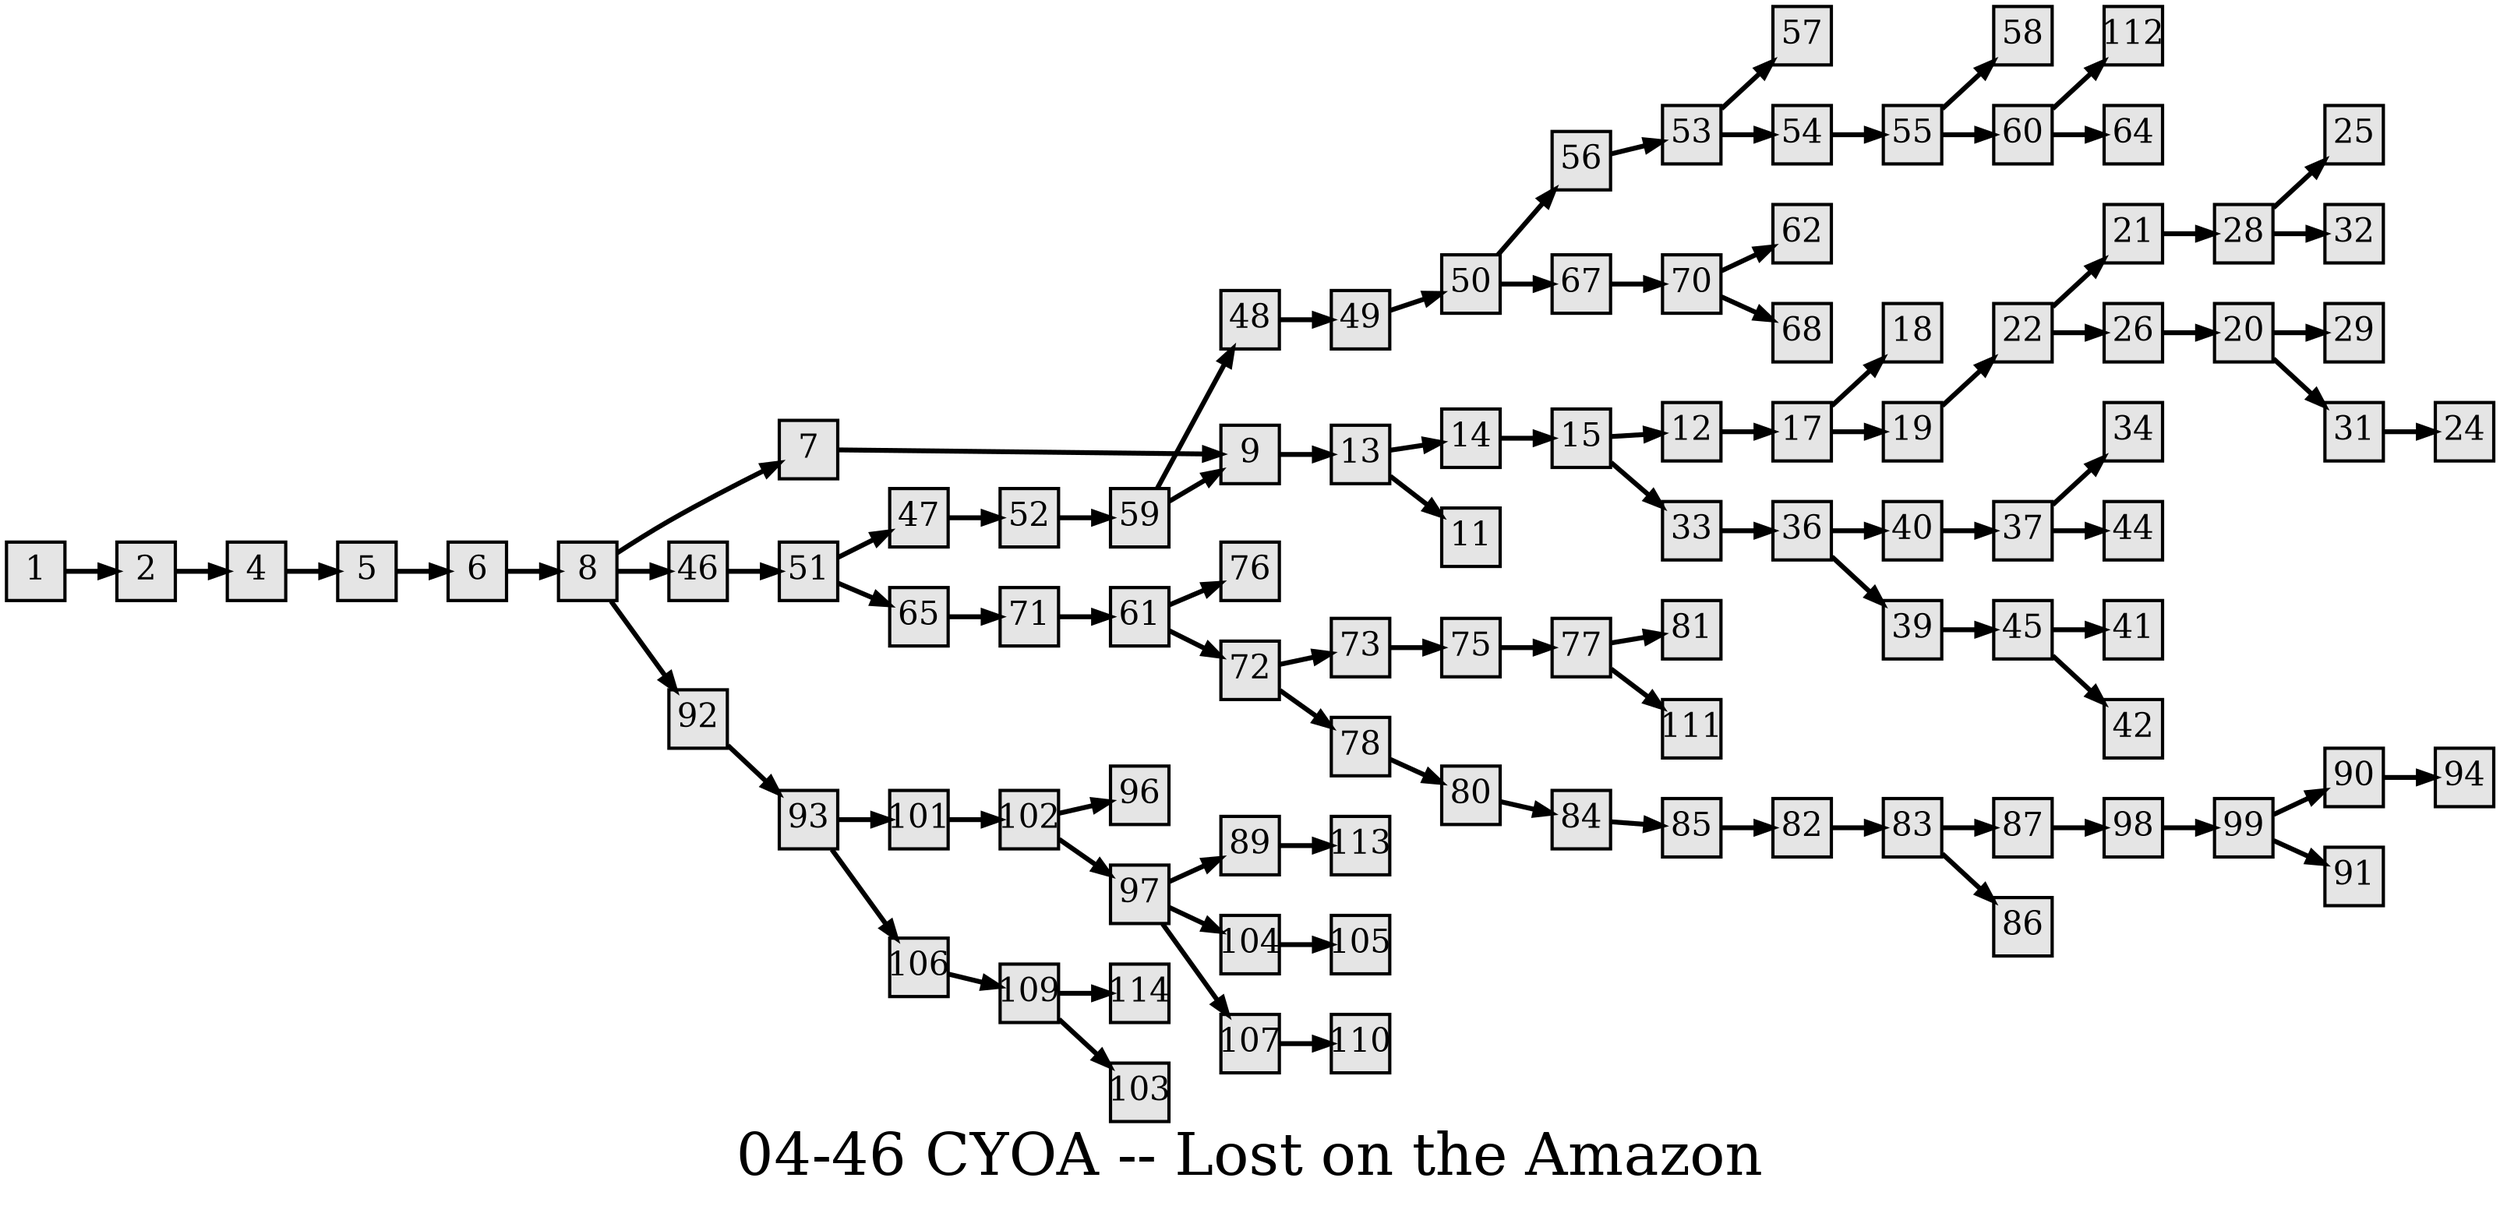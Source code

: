 digraph g{
  graph [ label="04-46 CYOA -- Lost on the Amazon" rankdir=LR, ordering=out, fontsize=36, nodesep="0.35", ranksep="0.45"];
  node  [shape=rect, penwidth=2, fontsize=20, style=filled, fillcolor=grey90, margin="0,0", labelfloat=true, regular=true, fixedsize=true];
  edge  [labelfloat=true, penwidth=3, fontsize=12];

  1 -> 2;
  2 -> 4;
  4 -> 5;
  5 -> 6;
  6 -> 8;
  7 -> 9;
  8 -> 7;
  8 -> 46;
  8 -> 92;
  9 -> 13;
  12 -> 17;
  13 -> 14;
  13 -> 11;
  14 -> 15;
  15 -> 12;
  15 -> 33;
  17 -> 18;
  17 -> 19;
  19 -> 22;
  20 -> 29;
  20 -> 31;
  21 -> 28;
  22 -> 21;
  22 -> 26;
  26 -> 20;
  28 -> 25;
  28 -> 32;
  31 -> 24;
  33 -> 36;
  36 -> 40;
  36 -> 39;
  37 -> 34;
  37 -> 44;
  39 -> 45;
  40 -> 37;
  45 -> 41;
  45 -> 42;
  46 -> 51;
  47 -> 52;
  48 -> 49;
  49 -> 50;
  50 -> 56;
  50 -> 67;
  51 -> 47;
  51 -> 65;
  52 -> 59;
  53 -> 57;
  53 -> 54;
  54 -> 55;
  55 -> 58;
  55 -> 60;
  56 -> 53;
  59 -> 48;
  59 -> 9;
  60 -> 112;
  60 -> 64;
  61 -> 76;
  61 -> 72;
  65 -> 71;
  67 -> 70;
  70 -> 62;
  70 -> 68;
  71 -> 61;
  72 -> 73;
  72 -> 78;
  73 -> 75;
  75 -> 77;
  77 -> 81;
  77 -> 111;
  78 -> 80;
  80 -> 84;
  82 -> 83;
  83 -> 87;
  83 -> 86;
  84 -> 85;
  85 -> 82;
  87 -> 98;
  89 -> 113;
  90 -> 94;
  92 -> 93;
  93 -> 101;
  93 -> 106;
  97 -> 89;
  97 -> 104;
  97 -> 107;
  98 -> 99;
  99 -> 90;
  99 -> 91;
  101 -> 102;
  102 -> 96;
  102 -> 97;
  104 -> 105;
  106 -> 109;
  107 -> 110;
  109 -> 114;
  109 -> 103;
}

